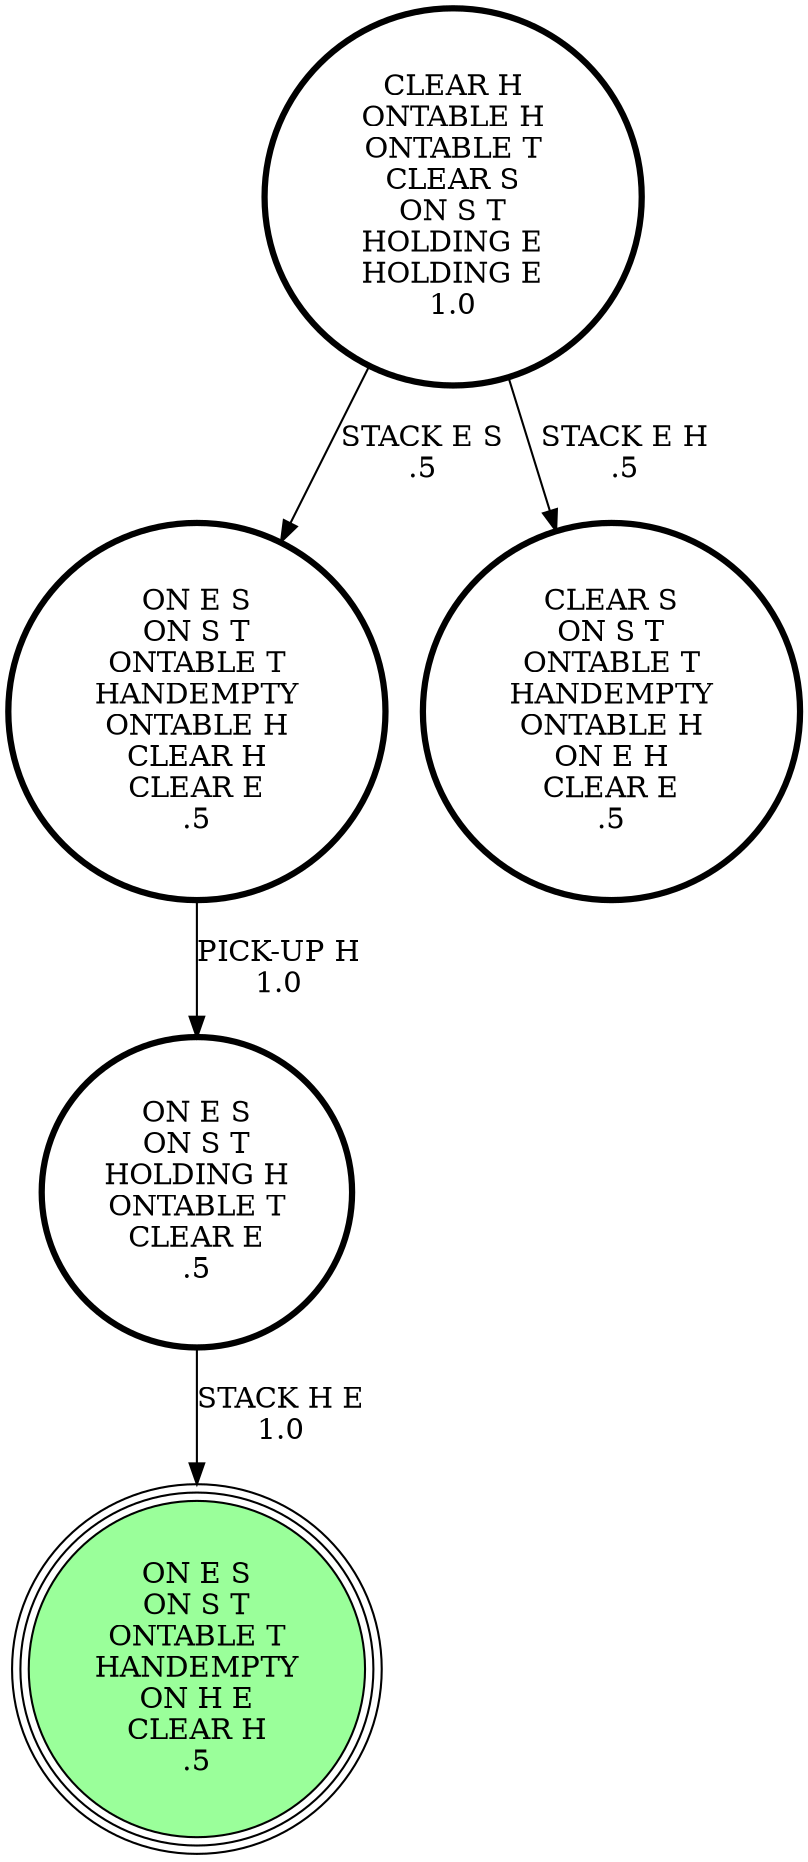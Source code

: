 digraph {
"ON E S\nON S T\nHOLDING H\nONTABLE T\nCLEAR E\n.5\n" -> "ON E S\nON S T\nONTABLE T\nHANDEMPTY\nON H E\nCLEAR H\n.5\n"[label="STACK H E\n1.0\n"];
"CLEAR H\nONTABLE H\nONTABLE T\nCLEAR S\nON S T\nHOLDING E\nHOLDING E\n1.0\n" -> "ON E S\nON S T\nONTABLE T\nHANDEMPTY\nONTABLE H\nCLEAR H\nCLEAR E\n.5\n"[label="STACK E S\n.5\n"];
"CLEAR H\nONTABLE H\nONTABLE T\nCLEAR S\nON S T\nHOLDING E\nHOLDING E\n1.0\n" -> "CLEAR S\nON S T\nONTABLE T\nHANDEMPTY\nONTABLE H\nON E H\nCLEAR E\n.5\n"[label="STACK E H\n.5\n"];
"ON E S\nON S T\nONTABLE T\nHANDEMPTY\nONTABLE H\nCLEAR H\nCLEAR E\n.5\n" -> "ON E S\nON S T\nHOLDING H\nONTABLE T\nCLEAR E\n.5\n"[label="PICK-UP H\n1.0\n"];
"CLEAR S\nON S T\nONTABLE T\nHANDEMPTY\nONTABLE H\nON E H\nCLEAR E\n.5\n" [shape=circle, penwidth=3];
"ON E S\nON S T\nONTABLE T\nHANDEMPTY\nON H E\nCLEAR H\n.5\n" [shape=circle, style=filled, fillcolor=palegreen1, peripheries=3];
"CLEAR S\nON S T\nONTABLE T\nHANDEMPTY\nONTABLE H\nON E H\nCLEAR E\n.5\n" [shape=circle, penwidth=3];
"ON E S\nON S T\nONTABLE T\nHANDEMPTY\nON H E\nCLEAR H\n.5\n" [shape=circle, style=filled, fillcolor=palegreen1, peripheries=3];
"CLEAR H\nONTABLE H\nONTABLE T\nCLEAR S\nON S T\nHOLDING E\nHOLDING E\n1.0\n" [shape=circle, penwidth=3];
"ON E S\nON S T\nONTABLE T\nHANDEMPTY\nONTABLE H\nCLEAR H\nCLEAR E\n.5\n" [shape=circle, penwidth=3];
"ON E S\nON S T\nHOLDING H\nONTABLE T\nCLEAR E\n.5\n" [shape=circle, penwidth=3];
}
